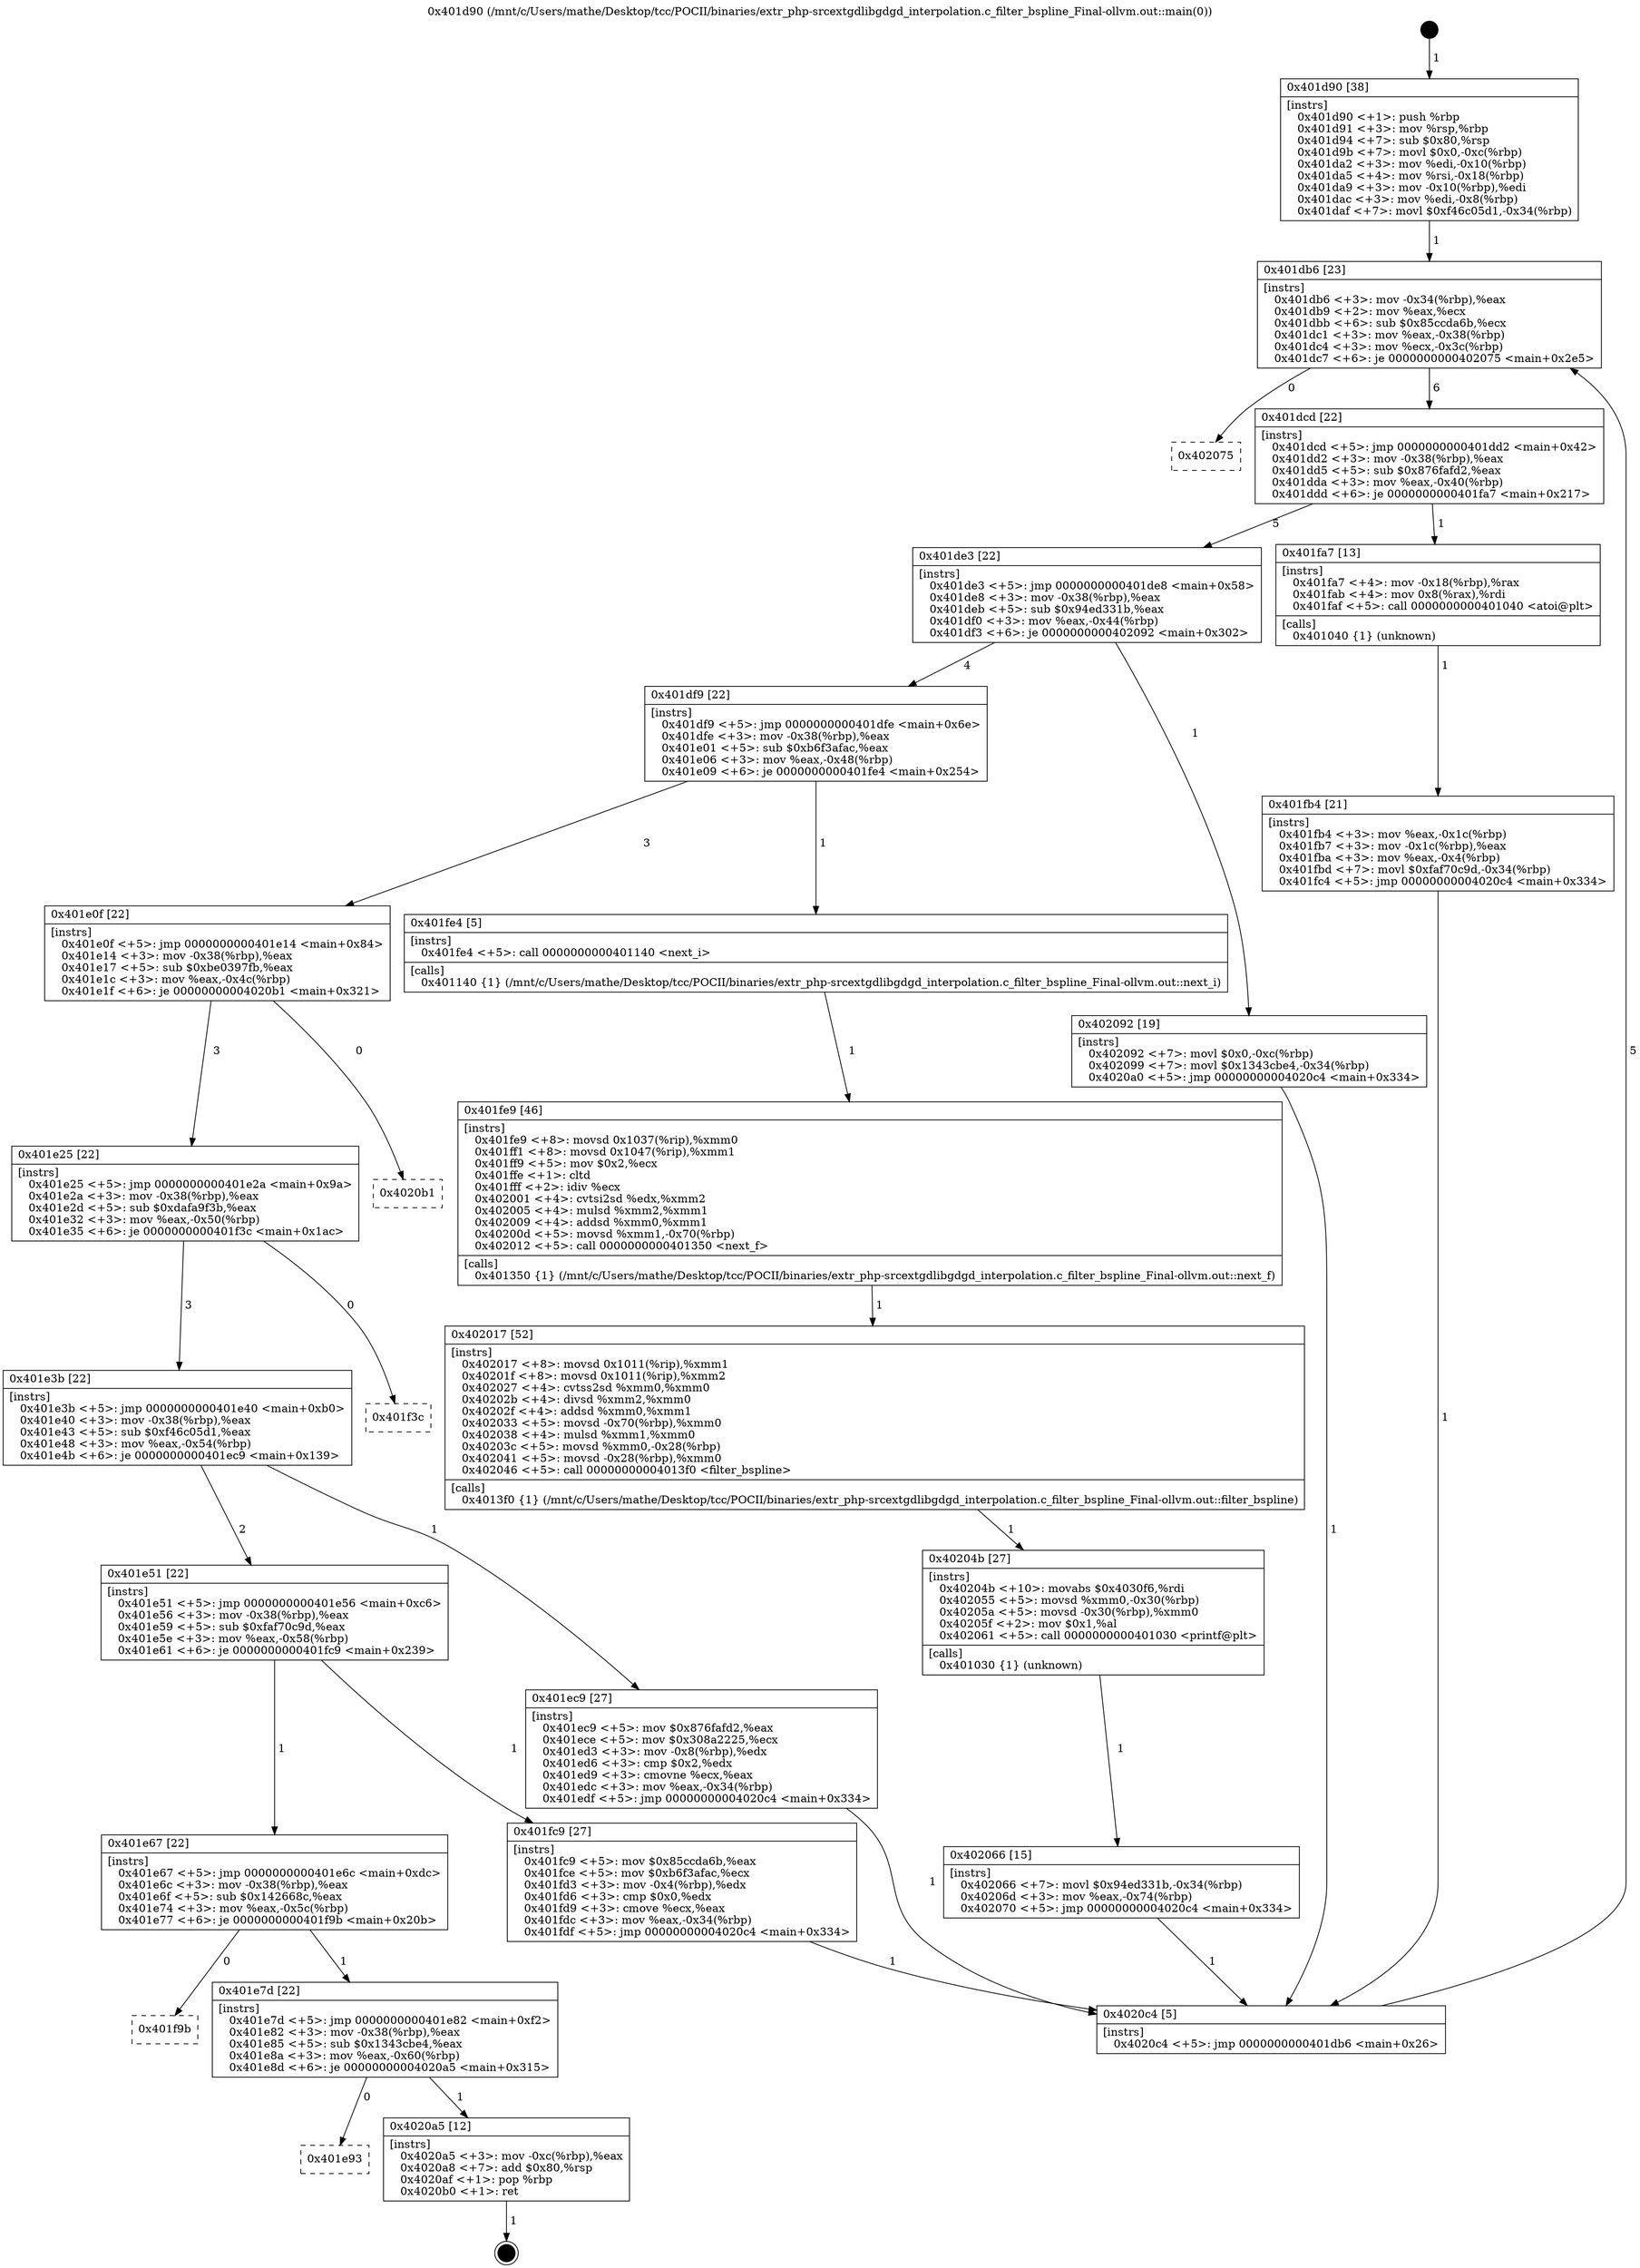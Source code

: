 digraph "0x401d90" {
  label = "0x401d90 (/mnt/c/Users/mathe/Desktop/tcc/POCII/binaries/extr_php-srcextgdlibgdgd_interpolation.c_filter_bspline_Final-ollvm.out::main(0))"
  labelloc = "t"
  node[shape=record]

  Entry [label="",width=0.3,height=0.3,shape=circle,fillcolor=black,style=filled]
  "0x401db6" [label="{
     0x401db6 [23]\l
     | [instrs]\l
     &nbsp;&nbsp;0x401db6 \<+3\>: mov -0x34(%rbp),%eax\l
     &nbsp;&nbsp;0x401db9 \<+2\>: mov %eax,%ecx\l
     &nbsp;&nbsp;0x401dbb \<+6\>: sub $0x85ccda6b,%ecx\l
     &nbsp;&nbsp;0x401dc1 \<+3\>: mov %eax,-0x38(%rbp)\l
     &nbsp;&nbsp;0x401dc4 \<+3\>: mov %ecx,-0x3c(%rbp)\l
     &nbsp;&nbsp;0x401dc7 \<+6\>: je 0000000000402075 \<main+0x2e5\>\l
  }"]
  "0x402075" [label="{
     0x402075\l
  }", style=dashed]
  "0x401dcd" [label="{
     0x401dcd [22]\l
     | [instrs]\l
     &nbsp;&nbsp;0x401dcd \<+5\>: jmp 0000000000401dd2 \<main+0x42\>\l
     &nbsp;&nbsp;0x401dd2 \<+3\>: mov -0x38(%rbp),%eax\l
     &nbsp;&nbsp;0x401dd5 \<+5\>: sub $0x876fafd2,%eax\l
     &nbsp;&nbsp;0x401dda \<+3\>: mov %eax,-0x40(%rbp)\l
     &nbsp;&nbsp;0x401ddd \<+6\>: je 0000000000401fa7 \<main+0x217\>\l
  }"]
  Exit [label="",width=0.3,height=0.3,shape=circle,fillcolor=black,style=filled,peripheries=2]
  "0x401fa7" [label="{
     0x401fa7 [13]\l
     | [instrs]\l
     &nbsp;&nbsp;0x401fa7 \<+4\>: mov -0x18(%rbp),%rax\l
     &nbsp;&nbsp;0x401fab \<+4\>: mov 0x8(%rax),%rdi\l
     &nbsp;&nbsp;0x401faf \<+5\>: call 0000000000401040 \<atoi@plt\>\l
     | [calls]\l
     &nbsp;&nbsp;0x401040 \{1\} (unknown)\l
  }"]
  "0x401de3" [label="{
     0x401de3 [22]\l
     | [instrs]\l
     &nbsp;&nbsp;0x401de3 \<+5\>: jmp 0000000000401de8 \<main+0x58\>\l
     &nbsp;&nbsp;0x401de8 \<+3\>: mov -0x38(%rbp),%eax\l
     &nbsp;&nbsp;0x401deb \<+5\>: sub $0x94ed331b,%eax\l
     &nbsp;&nbsp;0x401df0 \<+3\>: mov %eax,-0x44(%rbp)\l
     &nbsp;&nbsp;0x401df3 \<+6\>: je 0000000000402092 \<main+0x302\>\l
  }"]
  "0x401e93" [label="{
     0x401e93\l
  }", style=dashed]
  "0x402092" [label="{
     0x402092 [19]\l
     | [instrs]\l
     &nbsp;&nbsp;0x402092 \<+7\>: movl $0x0,-0xc(%rbp)\l
     &nbsp;&nbsp;0x402099 \<+7\>: movl $0x1343cbe4,-0x34(%rbp)\l
     &nbsp;&nbsp;0x4020a0 \<+5\>: jmp 00000000004020c4 \<main+0x334\>\l
  }"]
  "0x401df9" [label="{
     0x401df9 [22]\l
     | [instrs]\l
     &nbsp;&nbsp;0x401df9 \<+5\>: jmp 0000000000401dfe \<main+0x6e\>\l
     &nbsp;&nbsp;0x401dfe \<+3\>: mov -0x38(%rbp),%eax\l
     &nbsp;&nbsp;0x401e01 \<+5\>: sub $0xb6f3afac,%eax\l
     &nbsp;&nbsp;0x401e06 \<+3\>: mov %eax,-0x48(%rbp)\l
     &nbsp;&nbsp;0x401e09 \<+6\>: je 0000000000401fe4 \<main+0x254\>\l
  }"]
  "0x4020a5" [label="{
     0x4020a5 [12]\l
     | [instrs]\l
     &nbsp;&nbsp;0x4020a5 \<+3\>: mov -0xc(%rbp),%eax\l
     &nbsp;&nbsp;0x4020a8 \<+7\>: add $0x80,%rsp\l
     &nbsp;&nbsp;0x4020af \<+1\>: pop %rbp\l
     &nbsp;&nbsp;0x4020b0 \<+1\>: ret\l
  }"]
  "0x401fe4" [label="{
     0x401fe4 [5]\l
     | [instrs]\l
     &nbsp;&nbsp;0x401fe4 \<+5\>: call 0000000000401140 \<next_i\>\l
     | [calls]\l
     &nbsp;&nbsp;0x401140 \{1\} (/mnt/c/Users/mathe/Desktop/tcc/POCII/binaries/extr_php-srcextgdlibgdgd_interpolation.c_filter_bspline_Final-ollvm.out::next_i)\l
  }"]
  "0x401e0f" [label="{
     0x401e0f [22]\l
     | [instrs]\l
     &nbsp;&nbsp;0x401e0f \<+5\>: jmp 0000000000401e14 \<main+0x84\>\l
     &nbsp;&nbsp;0x401e14 \<+3\>: mov -0x38(%rbp),%eax\l
     &nbsp;&nbsp;0x401e17 \<+5\>: sub $0xbe0397fb,%eax\l
     &nbsp;&nbsp;0x401e1c \<+3\>: mov %eax,-0x4c(%rbp)\l
     &nbsp;&nbsp;0x401e1f \<+6\>: je 00000000004020b1 \<main+0x321\>\l
  }"]
  "0x401e7d" [label="{
     0x401e7d [22]\l
     | [instrs]\l
     &nbsp;&nbsp;0x401e7d \<+5\>: jmp 0000000000401e82 \<main+0xf2\>\l
     &nbsp;&nbsp;0x401e82 \<+3\>: mov -0x38(%rbp),%eax\l
     &nbsp;&nbsp;0x401e85 \<+5\>: sub $0x1343cbe4,%eax\l
     &nbsp;&nbsp;0x401e8a \<+3\>: mov %eax,-0x60(%rbp)\l
     &nbsp;&nbsp;0x401e8d \<+6\>: je 00000000004020a5 \<main+0x315\>\l
  }"]
  "0x4020b1" [label="{
     0x4020b1\l
  }", style=dashed]
  "0x401e25" [label="{
     0x401e25 [22]\l
     | [instrs]\l
     &nbsp;&nbsp;0x401e25 \<+5\>: jmp 0000000000401e2a \<main+0x9a\>\l
     &nbsp;&nbsp;0x401e2a \<+3\>: mov -0x38(%rbp),%eax\l
     &nbsp;&nbsp;0x401e2d \<+5\>: sub $0xdafa9f3b,%eax\l
     &nbsp;&nbsp;0x401e32 \<+3\>: mov %eax,-0x50(%rbp)\l
     &nbsp;&nbsp;0x401e35 \<+6\>: je 0000000000401f3c \<main+0x1ac\>\l
  }"]
  "0x401f9b" [label="{
     0x401f9b\l
  }", style=dashed]
  "0x401f3c" [label="{
     0x401f3c\l
  }", style=dashed]
  "0x401e3b" [label="{
     0x401e3b [22]\l
     | [instrs]\l
     &nbsp;&nbsp;0x401e3b \<+5\>: jmp 0000000000401e40 \<main+0xb0\>\l
     &nbsp;&nbsp;0x401e40 \<+3\>: mov -0x38(%rbp),%eax\l
     &nbsp;&nbsp;0x401e43 \<+5\>: sub $0xf46c05d1,%eax\l
     &nbsp;&nbsp;0x401e48 \<+3\>: mov %eax,-0x54(%rbp)\l
     &nbsp;&nbsp;0x401e4b \<+6\>: je 0000000000401ec9 \<main+0x139\>\l
  }"]
  "0x402066" [label="{
     0x402066 [15]\l
     | [instrs]\l
     &nbsp;&nbsp;0x402066 \<+7\>: movl $0x94ed331b,-0x34(%rbp)\l
     &nbsp;&nbsp;0x40206d \<+3\>: mov %eax,-0x74(%rbp)\l
     &nbsp;&nbsp;0x402070 \<+5\>: jmp 00000000004020c4 \<main+0x334\>\l
  }"]
  "0x401ec9" [label="{
     0x401ec9 [27]\l
     | [instrs]\l
     &nbsp;&nbsp;0x401ec9 \<+5\>: mov $0x876fafd2,%eax\l
     &nbsp;&nbsp;0x401ece \<+5\>: mov $0x308a2225,%ecx\l
     &nbsp;&nbsp;0x401ed3 \<+3\>: mov -0x8(%rbp),%edx\l
     &nbsp;&nbsp;0x401ed6 \<+3\>: cmp $0x2,%edx\l
     &nbsp;&nbsp;0x401ed9 \<+3\>: cmovne %ecx,%eax\l
     &nbsp;&nbsp;0x401edc \<+3\>: mov %eax,-0x34(%rbp)\l
     &nbsp;&nbsp;0x401edf \<+5\>: jmp 00000000004020c4 \<main+0x334\>\l
  }"]
  "0x401e51" [label="{
     0x401e51 [22]\l
     | [instrs]\l
     &nbsp;&nbsp;0x401e51 \<+5\>: jmp 0000000000401e56 \<main+0xc6\>\l
     &nbsp;&nbsp;0x401e56 \<+3\>: mov -0x38(%rbp),%eax\l
     &nbsp;&nbsp;0x401e59 \<+5\>: sub $0xfaf70c9d,%eax\l
     &nbsp;&nbsp;0x401e5e \<+3\>: mov %eax,-0x58(%rbp)\l
     &nbsp;&nbsp;0x401e61 \<+6\>: je 0000000000401fc9 \<main+0x239\>\l
  }"]
  "0x4020c4" [label="{
     0x4020c4 [5]\l
     | [instrs]\l
     &nbsp;&nbsp;0x4020c4 \<+5\>: jmp 0000000000401db6 \<main+0x26\>\l
  }"]
  "0x401d90" [label="{
     0x401d90 [38]\l
     | [instrs]\l
     &nbsp;&nbsp;0x401d90 \<+1\>: push %rbp\l
     &nbsp;&nbsp;0x401d91 \<+3\>: mov %rsp,%rbp\l
     &nbsp;&nbsp;0x401d94 \<+7\>: sub $0x80,%rsp\l
     &nbsp;&nbsp;0x401d9b \<+7\>: movl $0x0,-0xc(%rbp)\l
     &nbsp;&nbsp;0x401da2 \<+3\>: mov %edi,-0x10(%rbp)\l
     &nbsp;&nbsp;0x401da5 \<+4\>: mov %rsi,-0x18(%rbp)\l
     &nbsp;&nbsp;0x401da9 \<+3\>: mov -0x10(%rbp),%edi\l
     &nbsp;&nbsp;0x401dac \<+3\>: mov %edi,-0x8(%rbp)\l
     &nbsp;&nbsp;0x401daf \<+7\>: movl $0xf46c05d1,-0x34(%rbp)\l
  }"]
  "0x401fb4" [label="{
     0x401fb4 [21]\l
     | [instrs]\l
     &nbsp;&nbsp;0x401fb4 \<+3\>: mov %eax,-0x1c(%rbp)\l
     &nbsp;&nbsp;0x401fb7 \<+3\>: mov -0x1c(%rbp),%eax\l
     &nbsp;&nbsp;0x401fba \<+3\>: mov %eax,-0x4(%rbp)\l
     &nbsp;&nbsp;0x401fbd \<+7\>: movl $0xfaf70c9d,-0x34(%rbp)\l
     &nbsp;&nbsp;0x401fc4 \<+5\>: jmp 00000000004020c4 \<main+0x334\>\l
  }"]
  "0x40204b" [label="{
     0x40204b [27]\l
     | [instrs]\l
     &nbsp;&nbsp;0x40204b \<+10\>: movabs $0x4030f6,%rdi\l
     &nbsp;&nbsp;0x402055 \<+5\>: movsd %xmm0,-0x30(%rbp)\l
     &nbsp;&nbsp;0x40205a \<+5\>: movsd -0x30(%rbp),%xmm0\l
     &nbsp;&nbsp;0x40205f \<+2\>: mov $0x1,%al\l
     &nbsp;&nbsp;0x402061 \<+5\>: call 0000000000401030 \<printf@plt\>\l
     | [calls]\l
     &nbsp;&nbsp;0x401030 \{1\} (unknown)\l
  }"]
  "0x401fc9" [label="{
     0x401fc9 [27]\l
     | [instrs]\l
     &nbsp;&nbsp;0x401fc9 \<+5\>: mov $0x85ccda6b,%eax\l
     &nbsp;&nbsp;0x401fce \<+5\>: mov $0xb6f3afac,%ecx\l
     &nbsp;&nbsp;0x401fd3 \<+3\>: mov -0x4(%rbp),%edx\l
     &nbsp;&nbsp;0x401fd6 \<+3\>: cmp $0x0,%edx\l
     &nbsp;&nbsp;0x401fd9 \<+3\>: cmove %ecx,%eax\l
     &nbsp;&nbsp;0x401fdc \<+3\>: mov %eax,-0x34(%rbp)\l
     &nbsp;&nbsp;0x401fdf \<+5\>: jmp 00000000004020c4 \<main+0x334\>\l
  }"]
  "0x401e67" [label="{
     0x401e67 [22]\l
     | [instrs]\l
     &nbsp;&nbsp;0x401e67 \<+5\>: jmp 0000000000401e6c \<main+0xdc\>\l
     &nbsp;&nbsp;0x401e6c \<+3\>: mov -0x38(%rbp),%eax\l
     &nbsp;&nbsp;0x401e6f \<+5\>: sub $0x142668c,%eax\l
     &nbsp;&nbsp;0x401e74 \<+3\>: mov %eax,-0x5c(%rbp)\l
     &nbsp;&nbsp;0x401e77 \<+6\>: je 0000000000401f9b \<main+0x20b\>\l
  }"]
  "0x401fe9" [label="{
     0x401fe9 [46]\l
     | [instrs]\l
     &nbsp;&nbsp;0x401fe9 \<+8\>: movsd 0x1037(%rip),%xmm0\l
     &nbsp;&nbsp;0x401ff1 \<+8\>: movsd 0x1047(%rip),%xmm1\l
     &nbsp;&nbsp;0x401ff9 \<+5\>: mov $0x2,%ecx\l
     &nbsp;&nbsp;0x401ffe \<+1\>: cltd\l
     &nbsp;&nbsp;0x401fff \<+2\>: idiv %ecx\l
     &nbsp;&nbsp;0x402001 \<+4\>: cvtsi2sd %edx,%xmm2\l
     &nbsp;&nbsp;0x402005 \<+4\>: mulsd %xmm2,%xmm1\l
     &nbsp;&nbsp;0x402009 \<+4\>: addsd %xmm0,%xmm1\l
     &nbsp;&nbsp;0x40200d \<+5\>: movsd %xmm1,-0x70(%rbp)\l
     &nbsp;&nbsp;0x402012 \<+5\>: call 0000000000401350 \<next_f\>\l
     | [calls]\l
     &nbsp;&nbsp;0x401350 \{1\} (/mnt/c/Users/mathe/Desktop/tcc/POCII/binaries/extr_php-srcextgdlibgdgd_interpolation.c_filter_bspline_Final-ollvm.out::next_f)\l
  }"]
  "0x402017" [label="{
     0x402017 [52]\l
     | [instrs]\l
     &nbsp;&nbsp;0x402017 \<+8\>: movsd 0x1011(%rip),%xmm1\l
     &nbsp;&nbsp;0x40201f \<+8\>: movsd 0x1011(%rip),%xmm2\l
     &nbsp;&nbsp;0x402027 \<+4\>: cvtss2sd %xmm0,%xmm0\l
     &nbsp;&nbsp;0x40202b \<+4\>: divsd %xmm2,%xmm0\l
     &nbsp;&nbsp;0x40202f \<+4\>: addsd %xmm0,%xmm1\l
     &nbsp;&nbsp;0x402033 \<+5\>: movsd -0x70(%rbp),%xmm0\l
     &nbsp;&nbsp;0x402038 \<+4\>: mulsd %xmm1,%xmm0\l
     &nbsp;&nbsp;0x40203c \<+5\>: movsd %xmm0,-0x28(%rbp)\l
     &nbsp;&nbsp;0x402041 \<+5\>: movsd -0x28(%rbp),%xmm0\l
     &nbsp;&nbsp;0x402046 \<+5\>: call 00000000004013f0 \<filter_bspline\>\l
     | [calls]\l
     &nbsp;&nbsp;0x4013f0 \{1\} (/mnt/c/Users/mathe/Desktop/tcc/POCII/binaries/extr_php-srcextgdlibgdgd_interpolation.c_filter_bspline_Final-ollvm.out::filter_bspline)\l
  }"]
  Entry -> "0x401d90" [label=" 1"]
  "0x401db6" -> "0x402075" [label=" 0"]
  "0x401db6" -> "0x401dcd" [label=" 6"]
  "0x4020a5" -> Exit [label=" 1"]
  "0x401dcd" -> "0x401fa7" [label=" 1"]
  "0x401dcd" -> "0x401de3" [label=" 5"]
  "0x401e7d" -> "0x401e93" [label=" 0"]
  "0x401de3" -> "0x402092" [label=" 1"]
  "0x401de3" -> "0x401df9" [label=" 4"]
  "0x401e7d" -> "0x4020a5" [label=" 1"]
  "0x401df9" -> "0x401fe4" [label=" 1"]
  "0x401df9" -> "0x401e0f" [label=" 3"]
  "0x401e67" -> "0x401e7d" [label=" 1"]
  "0x401e0f" -> "0x4020b1" [label=" 0"]
  "0x401e0f" -> "0x401e25" [label=" 3"]
  "0x401e67" -> "0x401f9b" [label=" 0"]
  "0x401e25" -> "0x401f3c" [label=" 0"]
  "0x401e25" -> "0x401e3b" [label=" 3"]
  "0x402092" -> "0x4020c4" [label=" 1"]
  "0x401e3b" -> "0x401ec9" [label=" 1"]
  "0x401e3b" -> "0x401e51" [label=" 2"]
  "0x401ec9" -> "0x4020c4" [label=" 1"]
  "0x401d90" -> "0x401db6" [label=" 1"]
  "0x4020c4" -> "0x401db6" [label=" 5"]
  "0x401fa7" -> "0x401fb4" [label=" 1"]
  "0x401fb4" -> "0x4020c4" [label=" 1"]
  "0x402066" -> "0x4020c4" [label=" 1"]
  "0x401e51" -> "0x401fc9" [label=" 1"]
  "0x401e51" -> "0x401e67" [label=" 1"]
  "0x401fc9" -> "0x4020c4" [label=" 1"]
  "0x401fe4" -> "0x401fe9" [label=" 1"]
  "0x401fe9" -> "0x402017" [label=" 1"]
  "0x402017" -> "0x40204b" [label=" 1"]
  "0x40204b" -> "0x402066" [label=" 1"]
}
